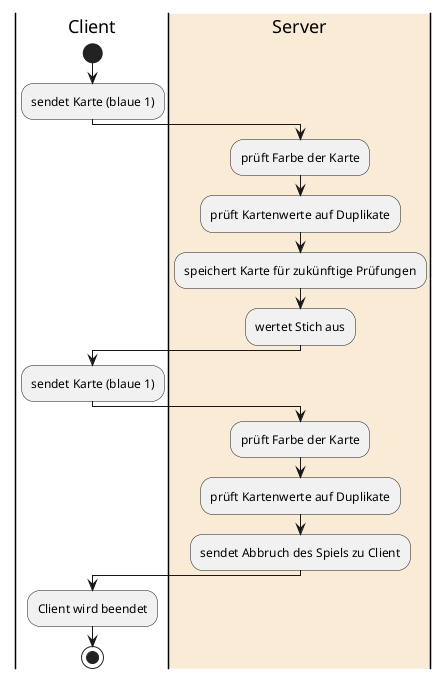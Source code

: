 @startuml

|Client|
start
:sendet Karte (blaue 1);
|#AntiqueWhite|Server|
:prüft Farbe der Karte;
:prüft Kartenwerte auf Duplikate;
:speichert Karte für zukünftige Prüfungen;
:wertet Stich aus;
|Client|
:sendet Karte (blaue 1);
|Server|
:prüft Farbe der Karte;
:prüft Kartenwerte auf Duplikate;
:sendet Abbruch des Spiels zu Client;
|Client|
:Client wird beendet;
stop

@enduml